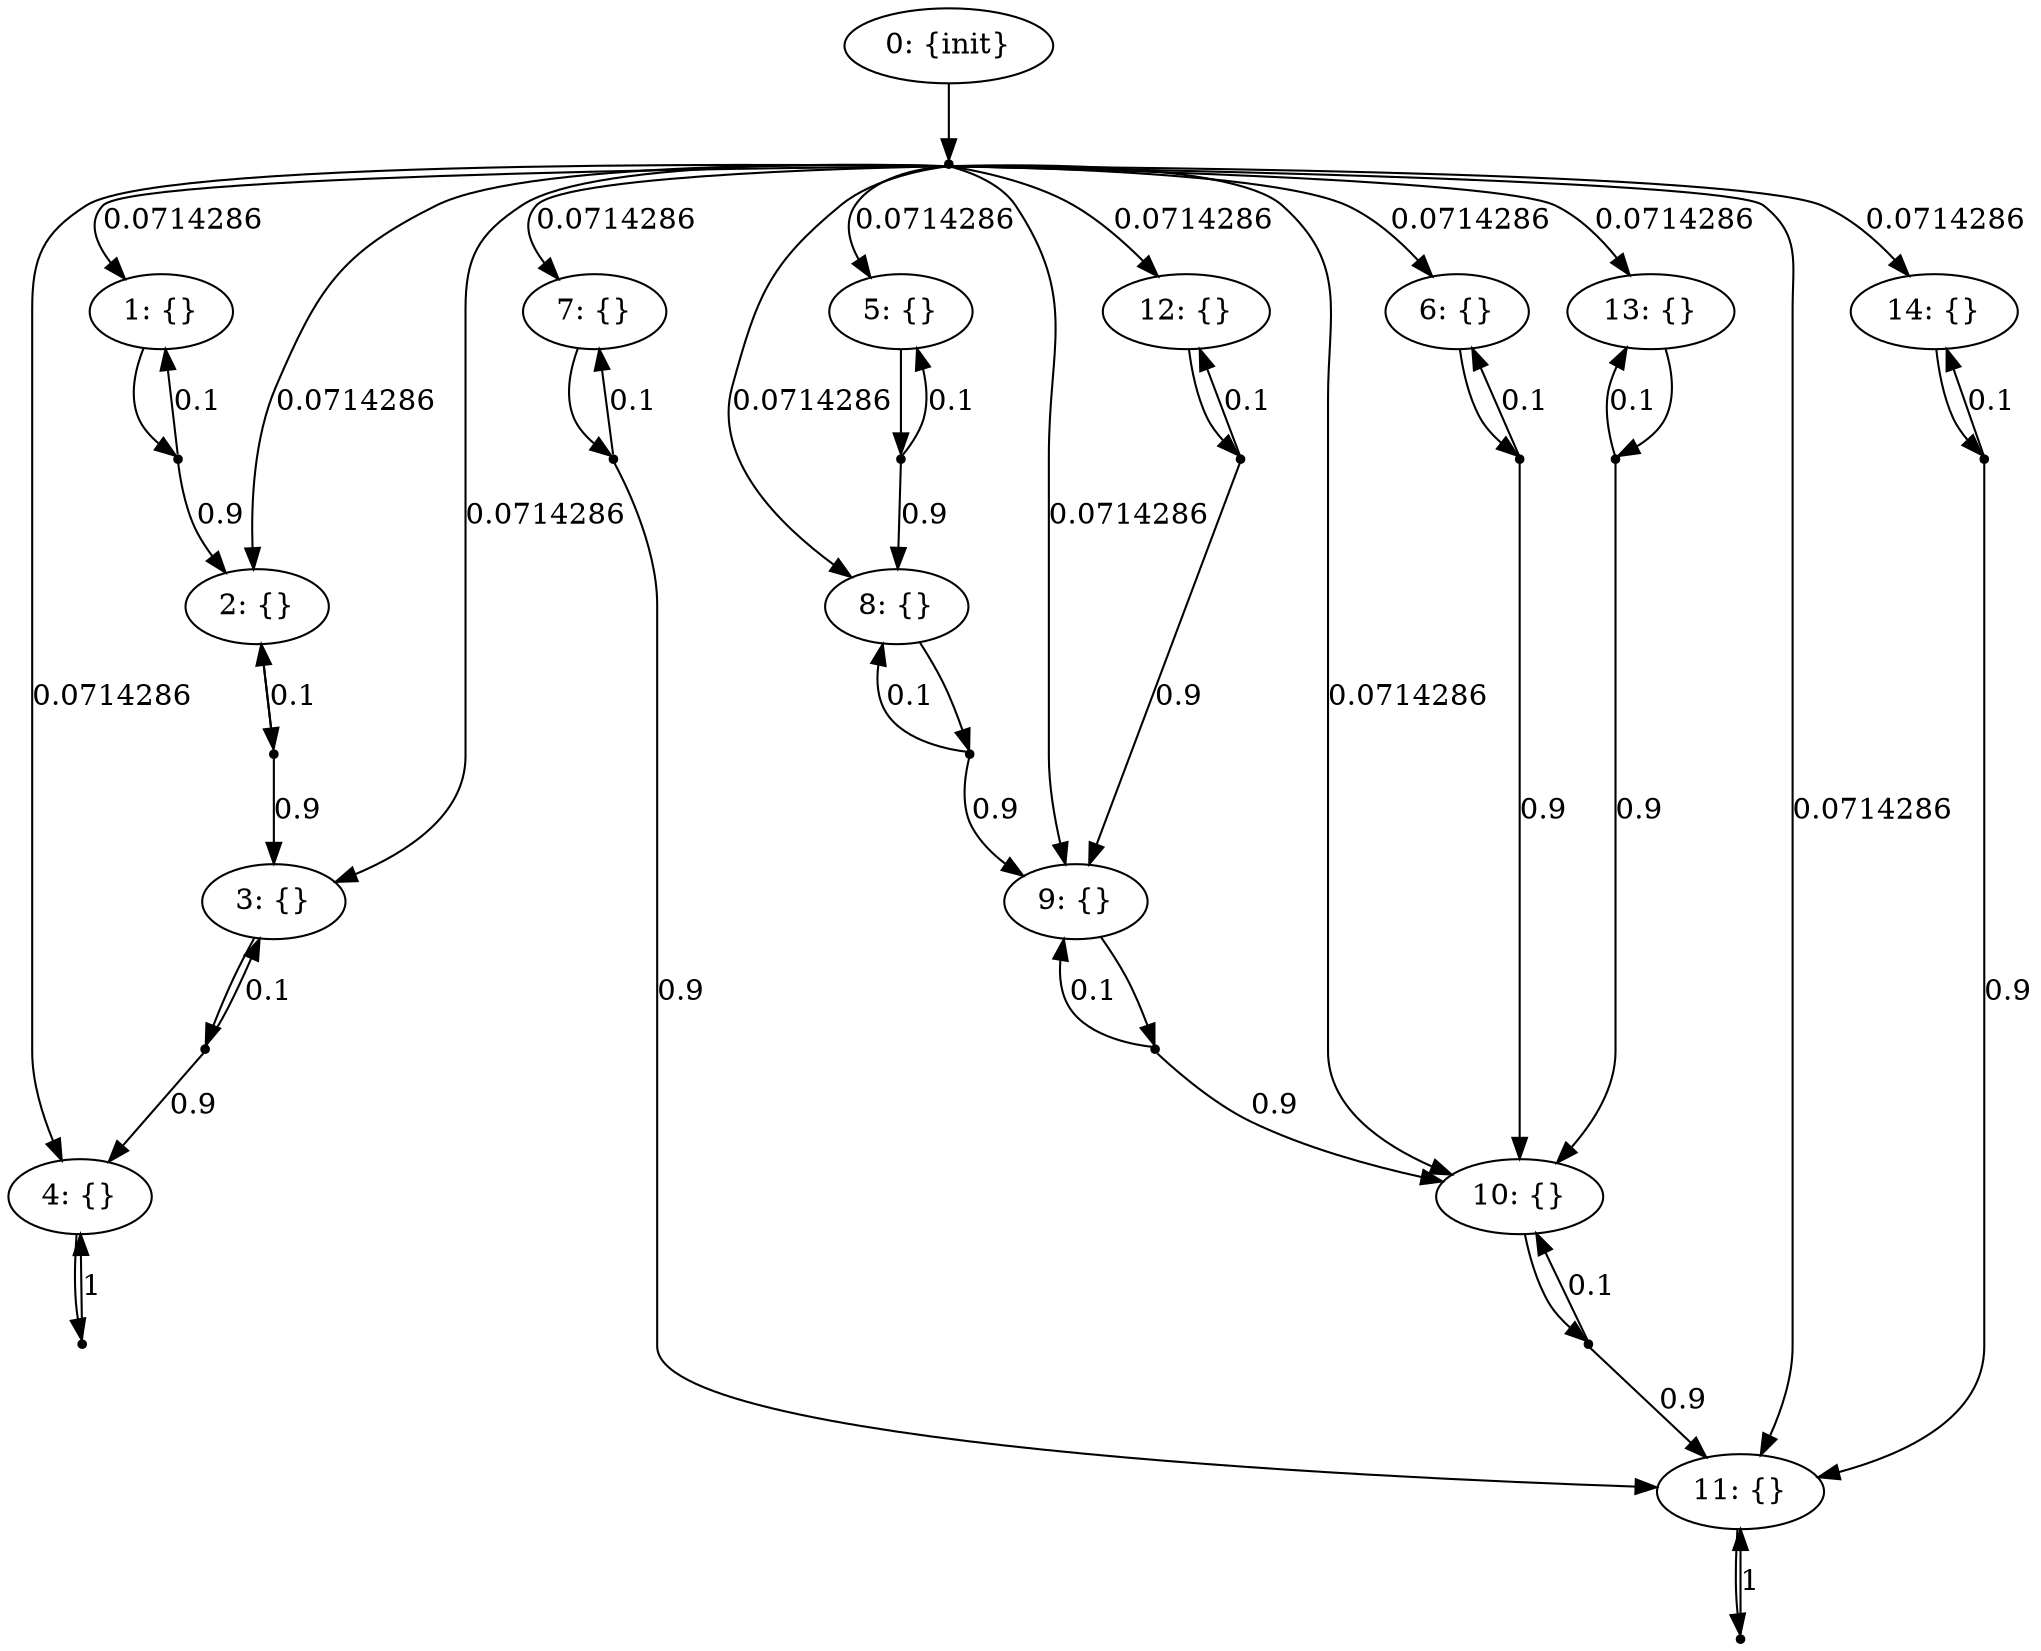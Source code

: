 digraph model {
	0 [ label = "0: {init}" ];
	1 [ label = "1: {}" ];
	2 [ label = "2: {}" ];
	3 [ label = "3: {}" ];
	4 [ label = "4: {}" ];
	5 [ label = "5: {}" ];
	6 [ label = "6: {}" ];
	7 [ label = "7: {}" ];
	8 [ label = "8: {}" ];
	9 [ label = "9: {}" ];
	10 [ label = "10: {}" ];
	11 [ label = "11: {}" ];
	12 [ label = "12: {}" ];
	13 [ label = "13: {}" ];
	14 [ label = "14: {}" ];
	"0c0" [shape = "point"];
	0 -> "0c0";
	"0c0" -> 1 [ label= "0.0714286" ];
	"0c0" -> 2 [ label= "0.0714286" ];
	"0c0" -> 3 [ label= "0.0714286" ];
	"0c0" -> 4 [ label= "0.0714286" ];
	"0c0" -> 5 [ label= "0.0714286" ];
	"0c0" -> 6 [ label= "0.0714286" ];
	"0c0" -> 7 [ label= "0.0714286" ];
	"0c0" -> 8 [ label= "0.0714286" ];
	"0c0" -> 9 [ label= "0.0714286" ];
	"0c0" -> 10 [ label= "0.0714286" ];
	"0c0" -> 11 [ label= "0.0714286" ];
	"0c0" -> 12 [ label= "0.0714286" ];
	"0c0" -> 13 [ label= "0.0714286" ];
	"0c0" -> 14 [ label= "0.0714286" ];
	"1c0" [shape = "point"];
	1 -> "1c0";
	"1c0" -> 1 [ label= "0.1" ];
	"1c0" -> 2 [ label= "0.9" ];
	"2c0" [shape = "point"];
	2 -> "2c0";
	"2c0" -> 2 [ label= "0.1" ];
	"2c0" -> 3 [ label= "0.9" ];
	"3c0" [shape = "point"];
	3 -> "3c0";
	"3c0" -> 3 [ label= "0.1" ];
	"3c0" -> 4 [ label= "0.9" ];
	"4c0" [shape = "point"];
	4 -> "4c0";
	"4c0" -> 4 [ label= "1" ];
	"5c0" [shape = "point"];
	5 -> "5c0";
	"5c0" -> 5 [ label= "0.1" ];
	"5c0" -> 8 [ label= "0.9" ];
	"6c0" [shape = "point"];
	6 -> "6c0";
	"6c0" -> 6 [ label= "0.1" ];
	"6c0" -> 10 [ label= "0.9" ];
	"7c0" [shape = "point"];
	7 -> "7c0";
	"7c0" -> 7 [ label= "0.1" ];
	"7c0" -> 11 [ label= "0.9" ];
	"8c0" [shape = "point"];
	8 -> "8c0";
	"8c0" -> 8 [ label= "0.1" ];
	"8c0" -> 9 [ label= "0.9" ];
	"9c0" [shape = "point"];
	9 -> "9c0";
	"9c0" -> 9 [ label= "0.1" ];
	"9c0" -> 10 [ label= "0.9" ];
	"10c0" [shape = "point"];
	10 -> "10c0";
	"10c0" -> 10 [ label= "0.1" ];
	"10c0" -> 11 [ label= "0.9" ];
	"11c0" [shape = "point"];
	11 -> "11c0";
	"11c0" -> 11 [ label= "1" ];
	"12c0" [shape = "point"];
	12 -> "12c0";
	"12c0" -> 9 [ label= "0.9" ];
	"12c0" -> 12 [ label= "0.1" ];
	"13c0" [shape = "point"];
	13 -> "13c0";
	"13c0" -> 10 [ label= "0.9" ];
	"13c0" -> 13 [ label= "0.1" ];
	"14c0" [shape = "point"];
	14 -> "14c0";
	"14c0" -> 11 [ label= "0.9" ];
	"14c0" -> 14 [ label= "0.1" ];
}
